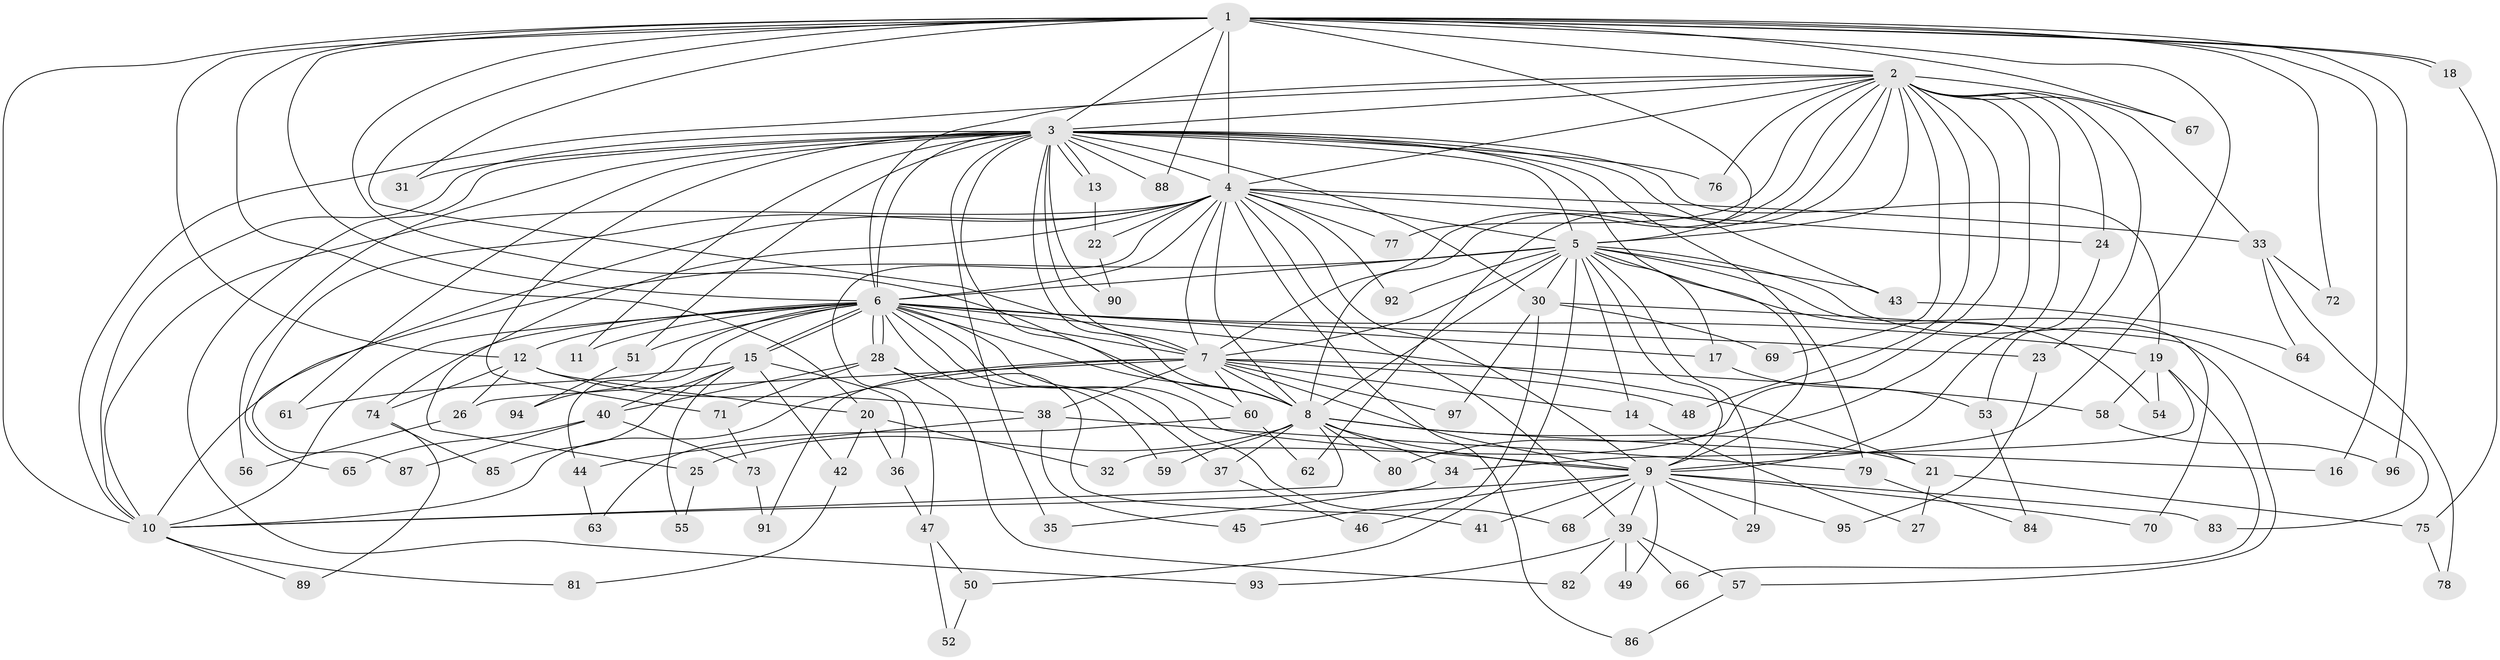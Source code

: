 // Generated by graph-tools (version 1.1) at 2025/11/02/27/25 16:11:05]
// undirected, 97 vertices, 219 edges
graph export_dot {
graph [start="1"]
  node [color=gray90,style=filled];
  1;
  2;
  3;
  4;
  5;
  6;
  7;
  8;
  9;
  10;
  11;
  12;
  13;
  14;
  15;
  16;
  17;
  18;
  19;
  20;
  21;
  22;
  23;
  24;
  25;
  26;
  27;
  28;
  29;
  30;
  31;
  32;
  33;
  34;
  35;
  36;
  37;
  38;
  39;
  40;
  41;
  42;
  43;
  44;
  45;
  46;
  47;
  48;
  49;
  50;
  51;
  52;
  53;
  54;
  55;
  56;
  57;
  58;
  59;
  60;
  61;
  62;
  63;
  64;
  65;
  66;
  67;
  68;
  69;
  70;
  71;
  72;
  73;
  74;
  75;
  76;
  77;
  78;
  79;
  80;
  81;
  82;
  83;
  84;
  85;
  86;
  87;
  88;
  89;
  90;
  91;
  92;
  93;
  94;
  95;
  96;
  97;
  1 -- 2;
  1 -- 3;
  1 -- 4;
  1 -- 5;
  1 -- 6;
  1 -- 7;
  1 -- 8;
  1 -- 9;
  1 -- 10;
  1 -- 12;
  1 -- 16;
  1 -- 18;
  1 -- 18;
  1 -- 20;
  1 -- 31;
  1 -- 67;
  1 -- 72;
  1 -- 88;
  1 -- 96;
  2 -- 3;
  2 -- 4;
  2 -- 5;
  2 -- 6;
  2 -- 7;
  2 -- 8;
  2 -- 9;
  2 -- 10;
  2 -- 23;
  2 -- 24;
  2 -- 32;
  2 -- 33;
  2 -- 48;
  2 -- 62;
  2 -- 67;
  2 -- 69;
  2 -- 76;
  2 -- 77;
  2 -- 80;
  3 -- 4;
  3 -- 5;
  3 -- 6;
  3 -- 7;
  3 -- 8;
  3 -- 9;
  3 -- 10;
  3 -- 11;
  3 -- 13;
  3 -- 13;
  3 -- 19;
  3 -- 30;
  3 -- 31;
  3 -- 35;
  3 -- 43;
  3 -- 51;
  3 -- 56;
  3 -- 60;
  3 -- 61;
  3 -- 71;
  3 -- 76;
  3 -- 79;
  3 -- 88;
  3 -- 90;
  3 -- 93;
  4 -- 5;
  4 -- 6;
  4 -- 7;
  4 -- 8;
  4 -- 9;
  4 -- 10;
  4 -- 22;
  4 -- 24;
  4 -- 25;
  4 -- 33;
  4 -- 39;
  4 -- 47;
  4 -- 65;
  4 -- 77;
  4 -- 86;
  4 -- 87;
  4 -- 92;
  5 -- 6;
  5 -- 7;
  5 -- 8;
  5 -- 9;
  5 -- 10;
  5 -- 14;
  5 -- 17;
  5 -- 29;
  5 -- 30;
  5 -- 43;
  5 -- 50;
  5 -- 54;
  5 -- 70;
  5 -- 83;
  5 -- 92;
  6 -- 7;
  6 -- 8;
  6 -- 9;
  6 -- 10;
  6 -- 11;
  6 -- 12;
  6 -- 15;
  6 -- 15;
  6 -- 17;
  6 -- 19;
  6 -- 21;
  6 -- 23;
  6 -- 28;
  6 -- 28;
  6 -- 37;
  6 -- 44;
  6 -- 51;
  6 -- 59;
  6 -- 68;
  6 -- 74;
  6 -- 94;
  7 -- 8;
  7 -- 9;
  7 -- 10;
  7 -- 14;
  7 -- 26;
  7 -- 38;
  7 -- 48;
  7 -- 58;
  7 -- 60;
  7 -- 91;
  7 -- 97;
  8 -- 9;
  8 -- 10;
  8 -- 16;
  8 -- 21;
  8 -- 25;
  8 -- 34;
  8 -- 37;
  8 -- 59;
  8 -- 80;
  9 -- 10;
  9 -- 29;
  9 -- 39;
  9 -- 41;
  9 -- 45;
  9 -- 49;
  9 -- 68;
  9 -- 70;
  9 -- 83;
  9 -- 95;
  10 -- 81;
  10 -- 89;
  12 -- 20;
  12 -- 26;
  12 -- 38;
  12 -- 74;
  13 -- 22;
  14 -- 27;
  15 -- 36;
  15 -- 40;
  15 -- 42;
  15 -- 55;
  15 -- 61;
  15 -- 85;
  17 -- 53;
  18 -- 75;
  19 -- 34;
  19 -- 54;
  19 -- 58;
  19 -- 66;
  20 -- 32;
  20 -- 36;
  20 -- 42;
  21 -- 27;
  21 -- 75;
  22 -- 90;
  23 -- 95;
  24 -- 53;
  25 -- 55;
  26 -- 56;
  28 -- 40;
  28 -- 41;
  28 -- 71;
  28 -- 82;
  30 -- 46;
  30 -- 57;
  30 -- 69;
  30 -- 97;
  33 -- 64;
  33 -- 72;
  33 -- 78;
  34 -- 35;
  36 -- 47;
  37 -- 46;
  38 -- 44;
  38 -- 45;
  38 -- 79;
  39 -- 49;
  39 -- 57;
  39 -- 66;
  39 -- 82;
  39 -- 93;
  40 -- 65;
  40 -- 73;
  40 -- 87;
  42 -- 81;
  43 -- 64;
  44 -- 63;
  47 -- 50;
  47 -- 52;
  50 -- 52;
  51 -- 94;
  53 -- 84;
  57 -- 86;
  58 -- 96;
  60 -- 62;
  60 -- 63;
  71 -- 73;
  73 -- 91;
  74 -- 85;
  74 -- 89;
  75 -- 78;
  79 -- 84;
}
